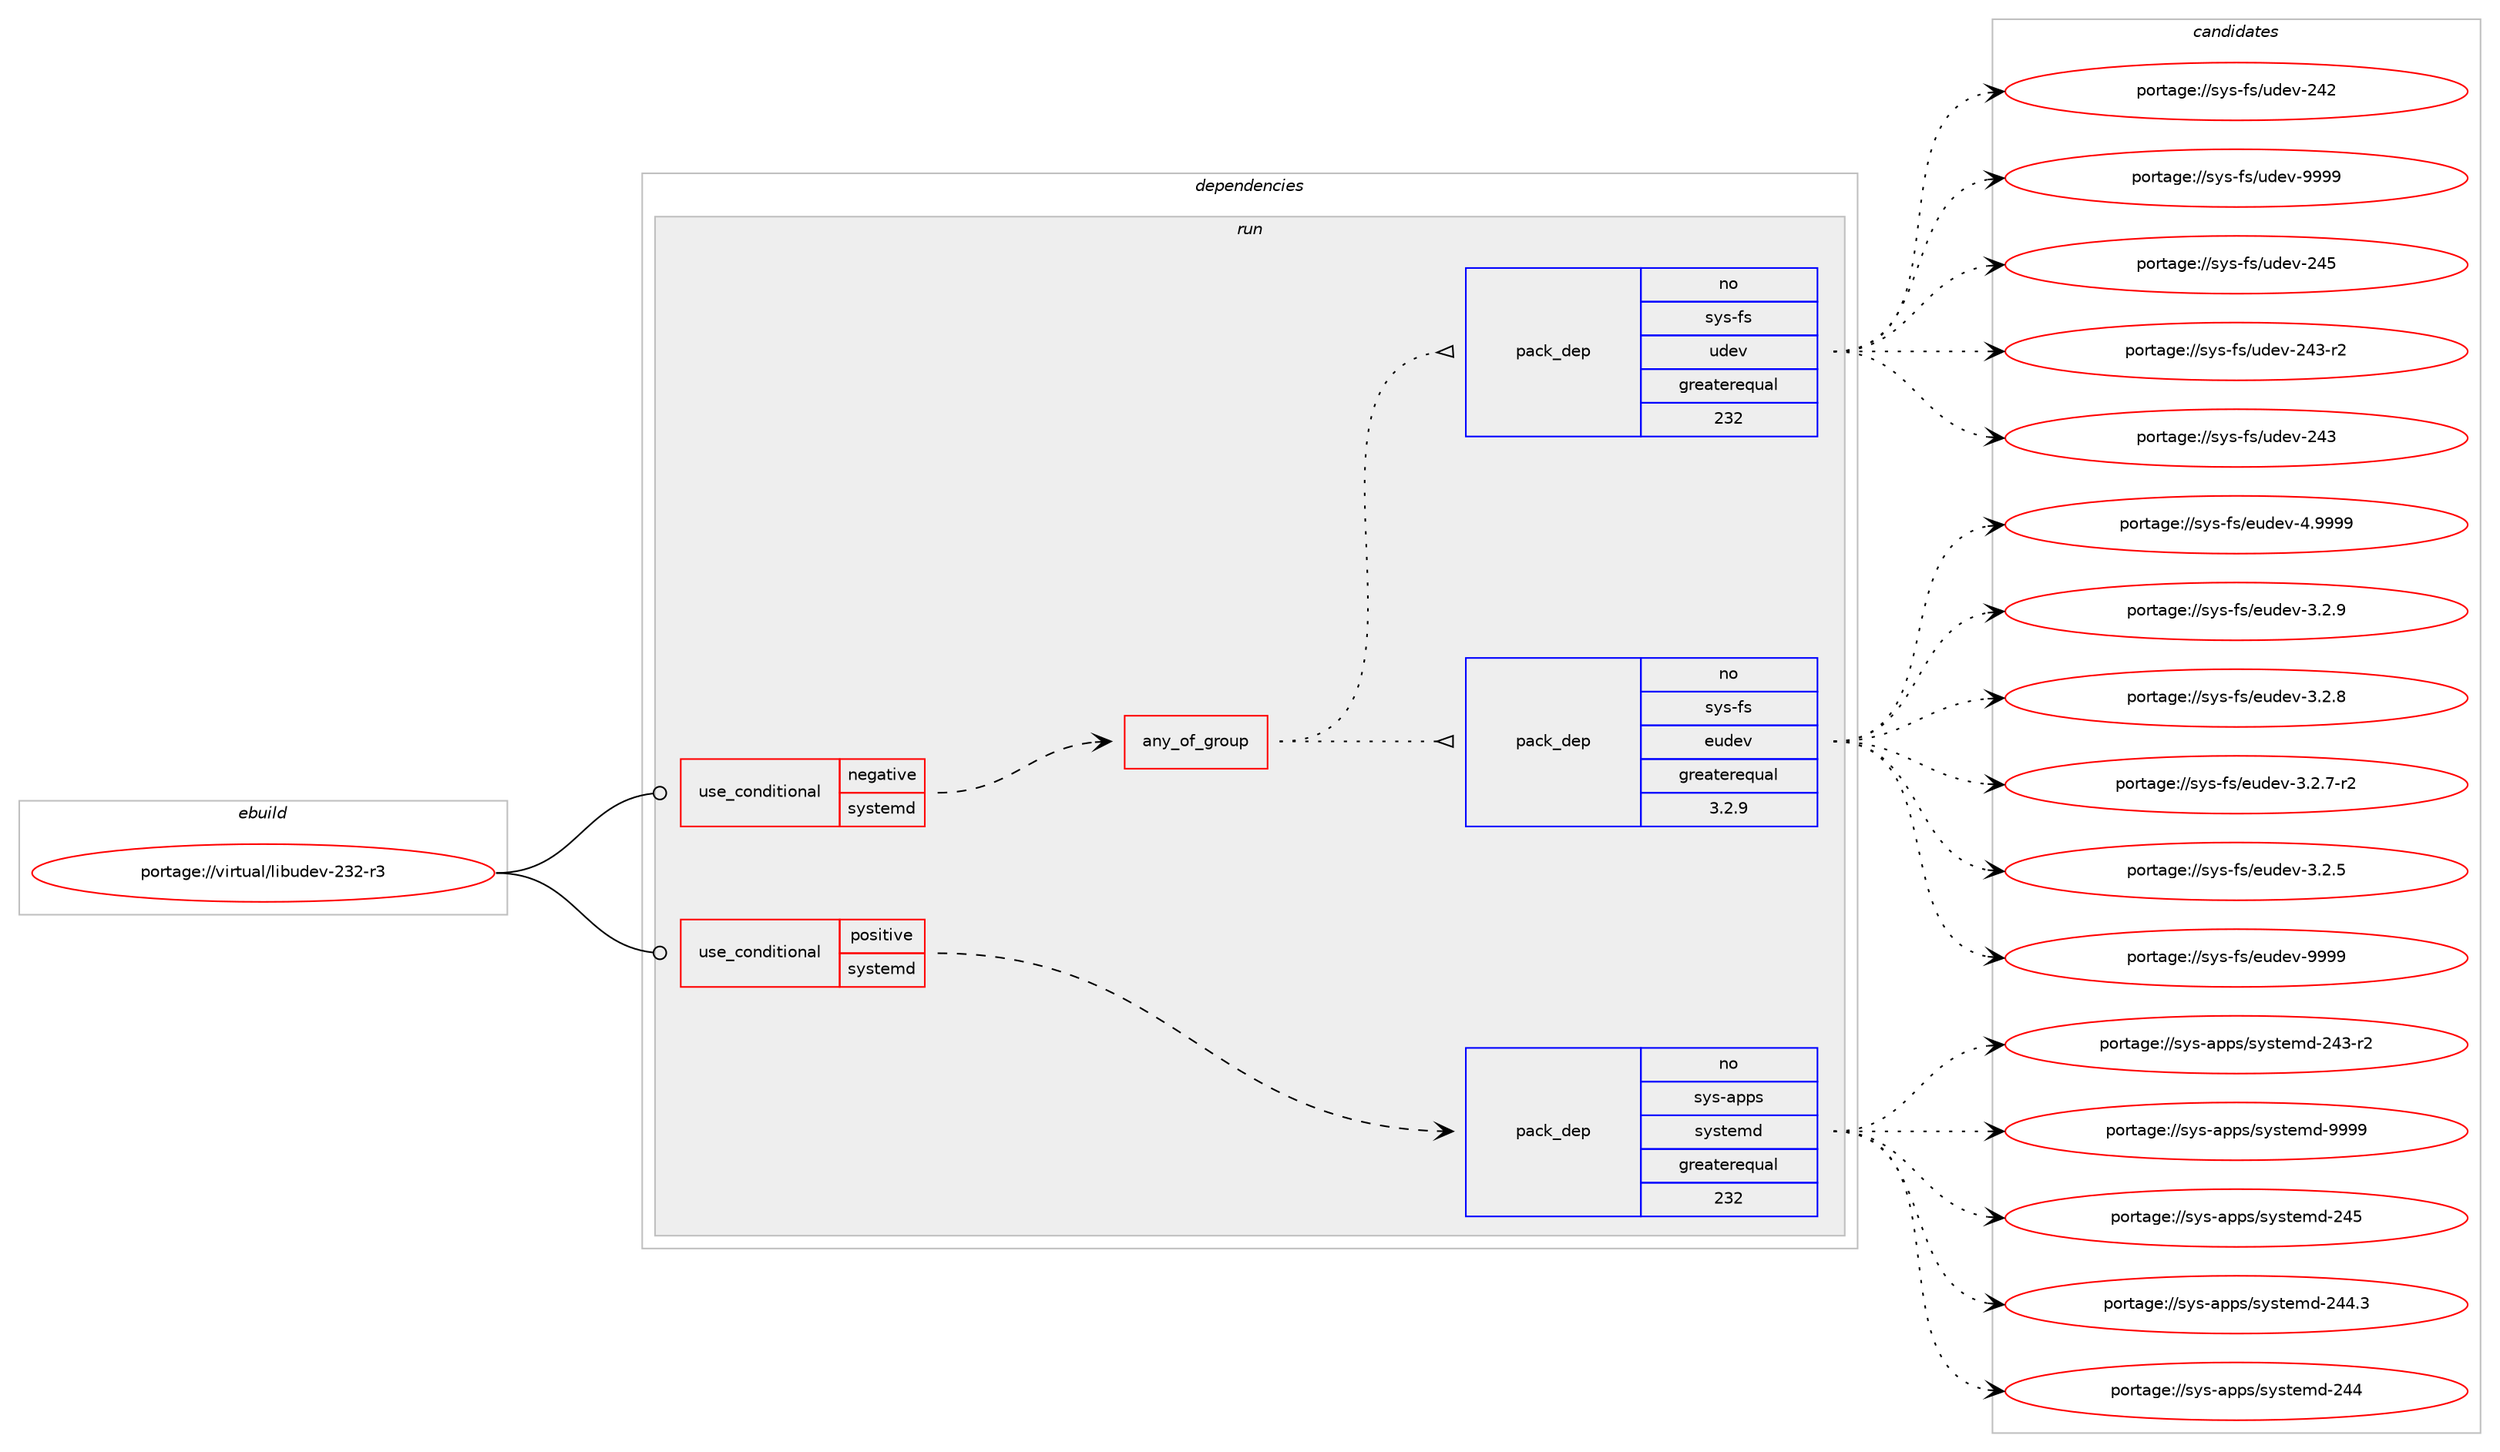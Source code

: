 digraph prolog {

# *************
# Graph options
# *************

newrank=true;
concentrate=true;
compound=true;
graph [rankdir=LR,fontname=Helvetica,fontsize=10,ranksep=1.5];#, ranksep=2.5, nodesep=0.2];
edge  [arrowhead=vee];
node  [fontname=Helvetica,fontsize=10];

# **********
# The ebuild
# **********

subgraph cluster_leftcol {
color=gray;
rank=same;
label=<<i>ebuild</i>>;
id [label="portage://virtual/libudev-232-r3", color=red, width=4, href="../virtual/libudev-232-r3.svg"];
}

# ****************
# The dependencies
# ****************

subgraph cluster_midcol {
color=gray;
label=<<i>dependencies</i>>;
subgraph cluster_compile {
fillcolor="#eeeeee";
style=filled;
label=<<i>compile</i>>;
}
subgraph cluster_compileandrun {
fillcolor="#eeeeee";
style=filled;
label=<<i>compile and run</i>>;
}
subgraph cluster_run {
fillcolor="#eeeeee";
style=filled;
label=<<i>run</i>>;
subgraph cond1403 {
dependency9522 [label=<<TABLE BORDER="0" CELLBORDER="1" CELLSPACING="0" CELLPADDING="4"><TR><TD ROWSPAN="3" CELLPADDING="10">use_conditional</TD></TR><TR><TD>negative</TD></TR><TR><TD>systemd</TD></TR></TABLE>>, shape=none, color=red];
subgraph any218 {
dependency9523 [label=<<TABLE BORDER="0" CELLBORDER="1" CELLSPACING="0" CELLPADDING="4"><TR><TD CELLPADDING="10">any_of_group</TD></TR></TABLE>>, shape=none, color=red];subgraph pack7899 {
dependency9524 [label=<<TABLE BORDER="0" CELLBORDER="1" CELLSPACING="0" CELLPADDING="4" WIDTH="220"><TR><TD ROWSPAN="6" CELLPADDING="30">pack_dep</TD></TR><TR><TD WIDTH="110">no</TD></TR><TR><TD>sys-fs</TD></TR><TR><TD>eudev</TD></TR><TR><TD>greaterequal</TD></TR><TR><TD>3.2.9</TD></TR></TABLE>>, shape=none, color=blue];
}
dependency9523:e -> dependency9524:w [weight=20,style="dotted",arrowhead="oinv"];
subgraph pack7900 {
dependency9525 [label=<<TABLE BORDER="0" CELLBORDER="1" CELLSPACING="0" CELLPADDING="4" WIDTH="220"><TR><TD ROWSPAN="6" CELLPADDING="30">pack_dep</TD></TR><TR><TD WIDTH="110">no</TD></TR><TR><TD>sys-fs</TD></TR><TR><TD>udev</TD></TR><TR><TD>greaterequal</TD></TR><TR><TD>232</TD></TR></TABLE>>, shape=none, color=blue];
}
dependency9523:e -> dependency9525:w [weight=20,style="dotted",arrowhead="oinv"];
}
dependency9522:e -> dependency9523:w [weight=20,style="dashed",arrowhead="vee"];
}
id:e -> dependency9522:w [weight=20,style="solid",arrowhead="odot"];
subgraph cond1404 {
dependency9526 [label=<<TABLE BORDER="0" CELLBORDER="1" CELLSPACING="0" CELLPADDING="4"><TR><TD ROWSPAN="3" CELLPADDING="10">use_conditional</TD></TR><TR><TD>positive</TD></TR><TR><TD>systemd</TD></TR></TABLE>>, shape=none, color=red];
subgraph pack7901 {
dependency9527 [label=<<TABLE BORDER="0" CELLBORDER="1" CELLSPACING="0" CELLPADDING="4" WIDTH="220"><TR><TD ROWSPAN="6" CELLPADDING="30">pack_dep</TD></TR><TR><TD WIDTH="110">no</TD></TR><TR><TD>sys-apps</TD></TR><TR><TD>systemd</TD></TR><TR><TD>greaterequal</TD></TR><TR><TD>232</TD></TR></TABLE>>, shape=none, color=blue];
}
dependency9526:e -> dependency9527:w [weight=20,style="dashed",arrowhead="vee"];
}
id:e -> dependency9526:w [weight=20,style="solid",arrowhead="odot"];
}
}

# **************
# The candidates
# **************

subgraph cluster_choices {
rank=same;
color=gray;
label=<<i>candidates</i>>;

subgraph choice7899 {
color=black;
nodesep=1;
choice11512111545102115471011171001011184557575757 [label="portage://sys-fs/eudev-9999", color=red, width=4,href="../sys-fs/eudev-9999.svg"];
choice115121115451021154710111710010111845524657575757 [label="portage://sys-fs/eudev-4.9999", color=red, width=4,href="../sys-fs/eudev-4.9999.svg"];
choice1151211154510211547101117100101118455146504657 [label="portage://sys-fs/eudev-3.2.9", color=red, width=4,href="../sys-fs/eudev-3.2.9.svg"];
choice1151211154510211547101117100101118455146504656 [label="portage://sys-fs/eudev-3.2.8", color=red, width=4,href="../sys-fs/eudev-3.2.8.svg"];
choice11512111545102115471011171001011184551465046554511450 [label="portage://sys-fs/eudev-3.2.7-r2", color=red, width=4,href="../sys-fs/eudev-3.2.7-r2.svg"];
choice1151211154510211547101117100101118455146504653 [label="portage://sys-fs/eudev-3.2.5", color=red, width=4,href="../sys-fs/eudev-3.2.5.svg"];
dependency9524:e -> choice11512111545102115471011171001011184557575757:w [style=dotted,weight="100"];
dependency9524:e -> choice115121115451021154710111710010111845524657575757:w [style=dotted,weight="100"];
dependency9524:e -> choice1151211154510211547101117100101118455146504657:w [style=dotted,weight="100"];
dependency9524:e -> choice1151211154510211547101117100101118455146504656:w [style=dotted,weight="100"];
dependency9524:e -> choice11512111545102115471011171001011184551465046554511450:w [style=dotted,weight="100"];
dependency9524:e -> choice1151211154510211547101117100101118455146504653:w [style=dotted,weight="100"];
}
subgraph choice7900 {
color=black;
nodesep=1;
choice11512111545102115471171001011184557575757 [label="portage://sys-fs/udev-9999", color=red, width=4,href="../sys-fs/udev-9999.svg"];
choice115121115451021154711710010111845505253 [label="portage://sys-fs/udev-245", color=red, width=4,href="../sys-fs/udev-245.svg"];
choice1151211154510211547117100101118455052514511450 [label="portage://sys-fs/udev-243-r2", color=red, width=4,href="../sys-fs/udev-243-r2.svg"];
choice115121115451021154711710010111845505251 [label="portage://sys-fs/udev-243", color=red, width=4,href="../sys-fs/udev-243.svg"];
choice115121115451021154711710010111845505250 [label="portage://sys-fs/udev-242", color=red, width=4,href="../sys-fs/udev-242.svg"];
dependency9525:e -> choice11512111545102115471171001011184557575757:w [style=dotted,weight="100"];
dependency9525:e -> choice115121115451021154711710010111845505253:w [style=dotted,weight="100"];
dependency9525:e -> choice1151211154510211547117100101118455052514511450:w [style=dotted,weight="100"];
dependency9525:e -> choice115121115451021154711710010111845505251:w [style=dotted,weight="100"];
dependency9525:e -> choice115121115451021154711710010111845505250:w [style=dotted,weight="100"];
}
subgraph choice7901 {
color=black;
nodesep=1;
choice1151211154597112112115471151211151161011091004557575757 [label="portage://sys-apps/systemd-9999", color=red, width=4,href="../sys-apps/systemd-9999.svg"];
choice11512111545971121121154711512111511610110910045505253 [label="portage://sys-apps/systemd-245", color=red, width=4,href="../sys-apps/systemd-245.svg"];
choice115121115459711211211547115121115116101109100455052524651 [label="portage://sys-apps/systemd-244.3", color=red, width=4,href="../sys-apps/systemd-244.3.svg"];
choice11512111545971121121154711512111511610110910045505252 [label="portage://sys-apps/systemd-244", color=red, width=4,href="../sys-apps/systemd-244.svg"];
choice115121115459711211211547115121115116101109100455052514511450 [label="portage://sys-apps/systemd-243-r2", color=red, width=4,href="../sys-apps/systemd-243-r2.svg"];
dependency9527:e -> choice1151211154597112112115471151211151161011091004557575757:w [style=dotted,weight="100"];
dependency9527:e -> choice11512111545971121121154711512111511610110910045505253:w [style=dotted,weight="100"];
dependency9527:e -> choice115121115459711211211547115121115116101109100455052524651:w [style=dotted,weight="100"];
dependency9527:e -> choice11512111545971121121154711512111511610110910045505252:w [style=dotted,weight="100"];
dependency9527:e -> choice115121115459711211211547115121115116101109100455052514511450:w [style=dotted,weight="100"];
}
}

}
